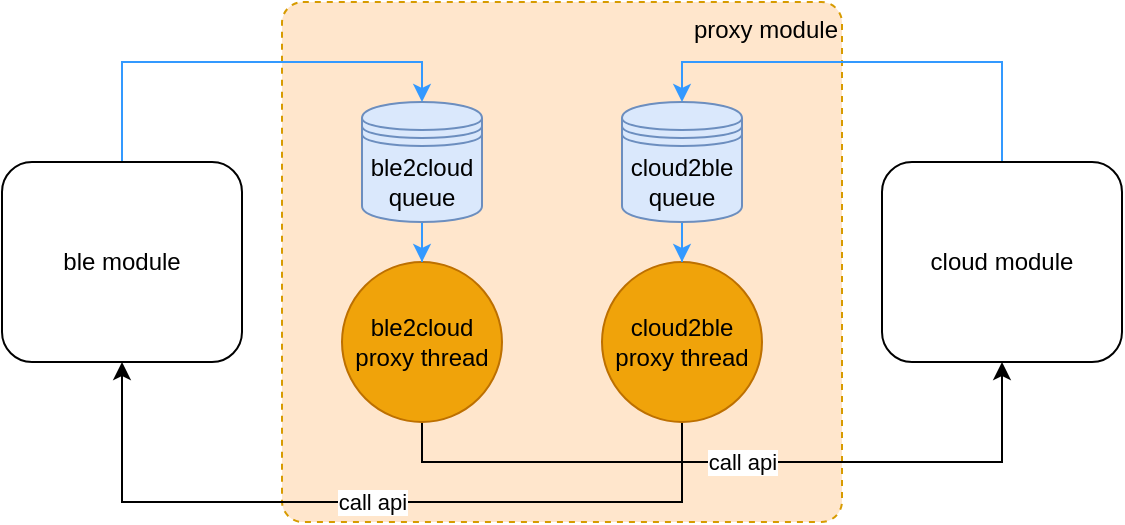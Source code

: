 <mxfile version="20.3.0" type="github">
  <diagram id="prtHgNgQTEPvFCAcTncT" name="Page-1">
    <mxGraphModel dx="1037" dy="587" grid="1" gridSize="10" guides="1" tooltips="1" connect="1" arrows="1" fold="1" page="1" pageScale="1" pageWidth="827" pageHeight="1169" math="0" shadow="0">
      <root>
        <mxCell id="0" />
        <mxCell id="1" parent="0" />
        <mxCell id="lUb4Dd-yNj3w9q82t1_P-10" value="proxy module" style="rounded=1;whiteSpace=wrap;html=1;arcSize=4;fillColor=#ffe6cc;strokeColor=#d79b00;align=right;horizontal=1;verticalAlign=top;dashed=1;" parent="1" vertex="1">
          <mxGeometry x="230" y="240" width="280" height="260" as="geometry" />
        </mxCell>
        <mxCell id="lUb4Dd-yNj3w9q82t1_P-19" value="call api" style="edgeStyle=orthogonalEdgeStyle;rounded=0;orthogonalLoop=1;jettySize=auto;html=1;entryX=0.5;entryY=1;entryDx=0;entryDy=0;strokeColor=#000000;exitX=0.5;exitY=1;exitDx=0;exitDy=0;" parent="1" source="lUb4Dd-yNj3w9q82t1_P-2" target="lUb4Dd-yNj3w9q82t1_P-9" edge="1">
          <mxGeometry relative="1" as="geometry" />
        </mxCell>
        <mxCell id="lUb4Dd-yNj3w9q82t1_P-2" value="ble2cloud proxy thread" style="ellipse;whiteSpace=wrap;html=1;aspect=fixed;fillColor=#f0a30a;strokeColor=#BD7000;fontColor=#000000;" parent="1" vertex="1">
          <mxGeometry x="260" y="370" width="80" height="80" as="geometry" />
        </mxCell>
        <mxCell id="lUb4Dd-yNj3w9q82t1_P-20" value="call api" style="edgeStyle=orthogonalEdgeStyle;rounded=0;orthogonalLoop=1;jettySize=auto;html=1;entryX=0.5;entryY=1;entryDx=0;entryDy=0;strokeColor=#000000;exitX=0.5;exitY=1;exitDx=0;exitDy=0;" parent="1" source="lUb4Dd-yNj3w9q82t1_P-3" target="lUb4Dd-yNj3w9q82t1_P-8" edge="1">
          <mxGeometry relative="1" as="geometry">
            <Array as="points">
              <mxPoint x="430" y="490" />
              <mxPoint x="150" y="490" />
            </Array>
          </mxGeometry>
        </mxCell>
        <mxCell id="lUb4Dd-yNj3w9q82t1_P-3" value="cloud2ble proxy thread" style="ellipse;whiteSpace=wrap;html=1;aspect=fixed;fillColor=#f0a30a;strokeColor=#BD7000;fontColor=#000000;" parent="1" vertex="1">
          <mxGeometry x="390" y="370" width="80" height="80" as="geometry" />
        </mxCell>
        <mxCell id="lUb4Dd-yNj3w9q82t1_P-6" value="" style="edgeStyle=orthogonalEdgeStyle;rounded=0;orthogonalLoop=1;jettySize=auto;html=1;strokeColor=#3399FF;" parent="1" source="lUb4Dd-yNj3w9q82t1_P-4" target="lUb4Dd-yNj3w9q82t1_P-2" edge="1">
          <mxGeometry relative="1" as="geometry" />
        </mxCell>
        <mxCell id="lUb4Dd-yNj3w9q82t1_P-4" value="ble2cloud queue" style="shape=datastore;whiteSpace=wrap;html=1;fillColor=#dae8fc;strokeColor=#6c8ebf;" parent="1" vertex="1">
          <mxGeometry x="270" y="290" width="60" height="60" as="geometry" />
        </mxCell>
        <mxCell id="lUb4Dd-yNj3w9q82t1_P-7" value="" style="edgeStyle=orthogonalEdgeStyle;rounded=0;orthogonalLoop=1;jettySize=auto;html=1;strokeColor=#3399FF;" parent="1" source="lUb4Dd-yNj3w9q82t1_P-5" target="lUb4Dd-yNj3w9q82t1_P-3" edge="1">
          <mxGeometry relative="1" as="geometry" />
        </mxCell>
        <mxCell id="lUb4Dd-yNj3w9q82t1_P-5" value="cloud2ble&lt;br&gt;queue" style="shape=datastore;whiteSpace=wrap;html=1;fillColor=#dae8fc;strokeColor=#6c8ebf;" parent="1" vertex="1">
          <mxGeometry x="400" y="290" width="60" height="60" as="geometry" />
        </mxCell>
        <mxCell id="lUb4Dd-yNj3w9q82t1_P-14" style="edgeStyle=orthogonalEdgeStyle;rounded=0;orthogonalLoop=1;jettySize=auto;html=1;entryX=0.5;entryY=0;entryDx=0;entryDy=0;exitX=0.5;exitY=0;exitDx=0;exitDy=0;strokeColor=#3399FF;" parent="1" source="lUb4Dd-yNj3w9q82t1_P-8" target="lUb4Dd-yNj3w9q82t1_P-4" edge="1">
          <mxGeometry relative="1" as="geometry" />
        </mxCell>
        <mxCell id="lUb4Dd-yNj3w9q82t1_P-8" value="ble module" style="rounded=1;whiteSpace=wrap;html=1;" parent="1" vertex="1">
          <mxGeometry x="90" y="320" width="120" height="100" as="geometry" />
        </mxCell>
        <mxCell id="lUb4Dd-yNj3w9q82t1_P-15" style="edgeStyle=orthogonalEdgeStyle;rounded=0;orthogonalLoop=1;jettySize=auto;html=1;entryX=0.5;entryY=0;entryDx=0;entryDy=0;exitX=0.5;exitY=0;exitDx=0;exitDy=0;strokeColor=#3399FF;" parent="1" source="lUb4Dd-yNj3w9q82t1_P-9" target="lUb4Dd-yNj3w9q82t1_P-5" edge="1">
          <mxGeometry relative="1" as="geometry" />
        </mxCell>
        <mxCell id="lUb4Dd-yNj3w9q82t1_P-9" value="cloud module" style="rounded=1;whiteSpace=wrap;html=1;" parent="1" vertex="1">
          <mxGeometry x="530" y="320" width="120" height="100" as="geometry" />
        </mxCell>
      </root>
    </mxGraphModel>
  </diagram>
</mxfile>
